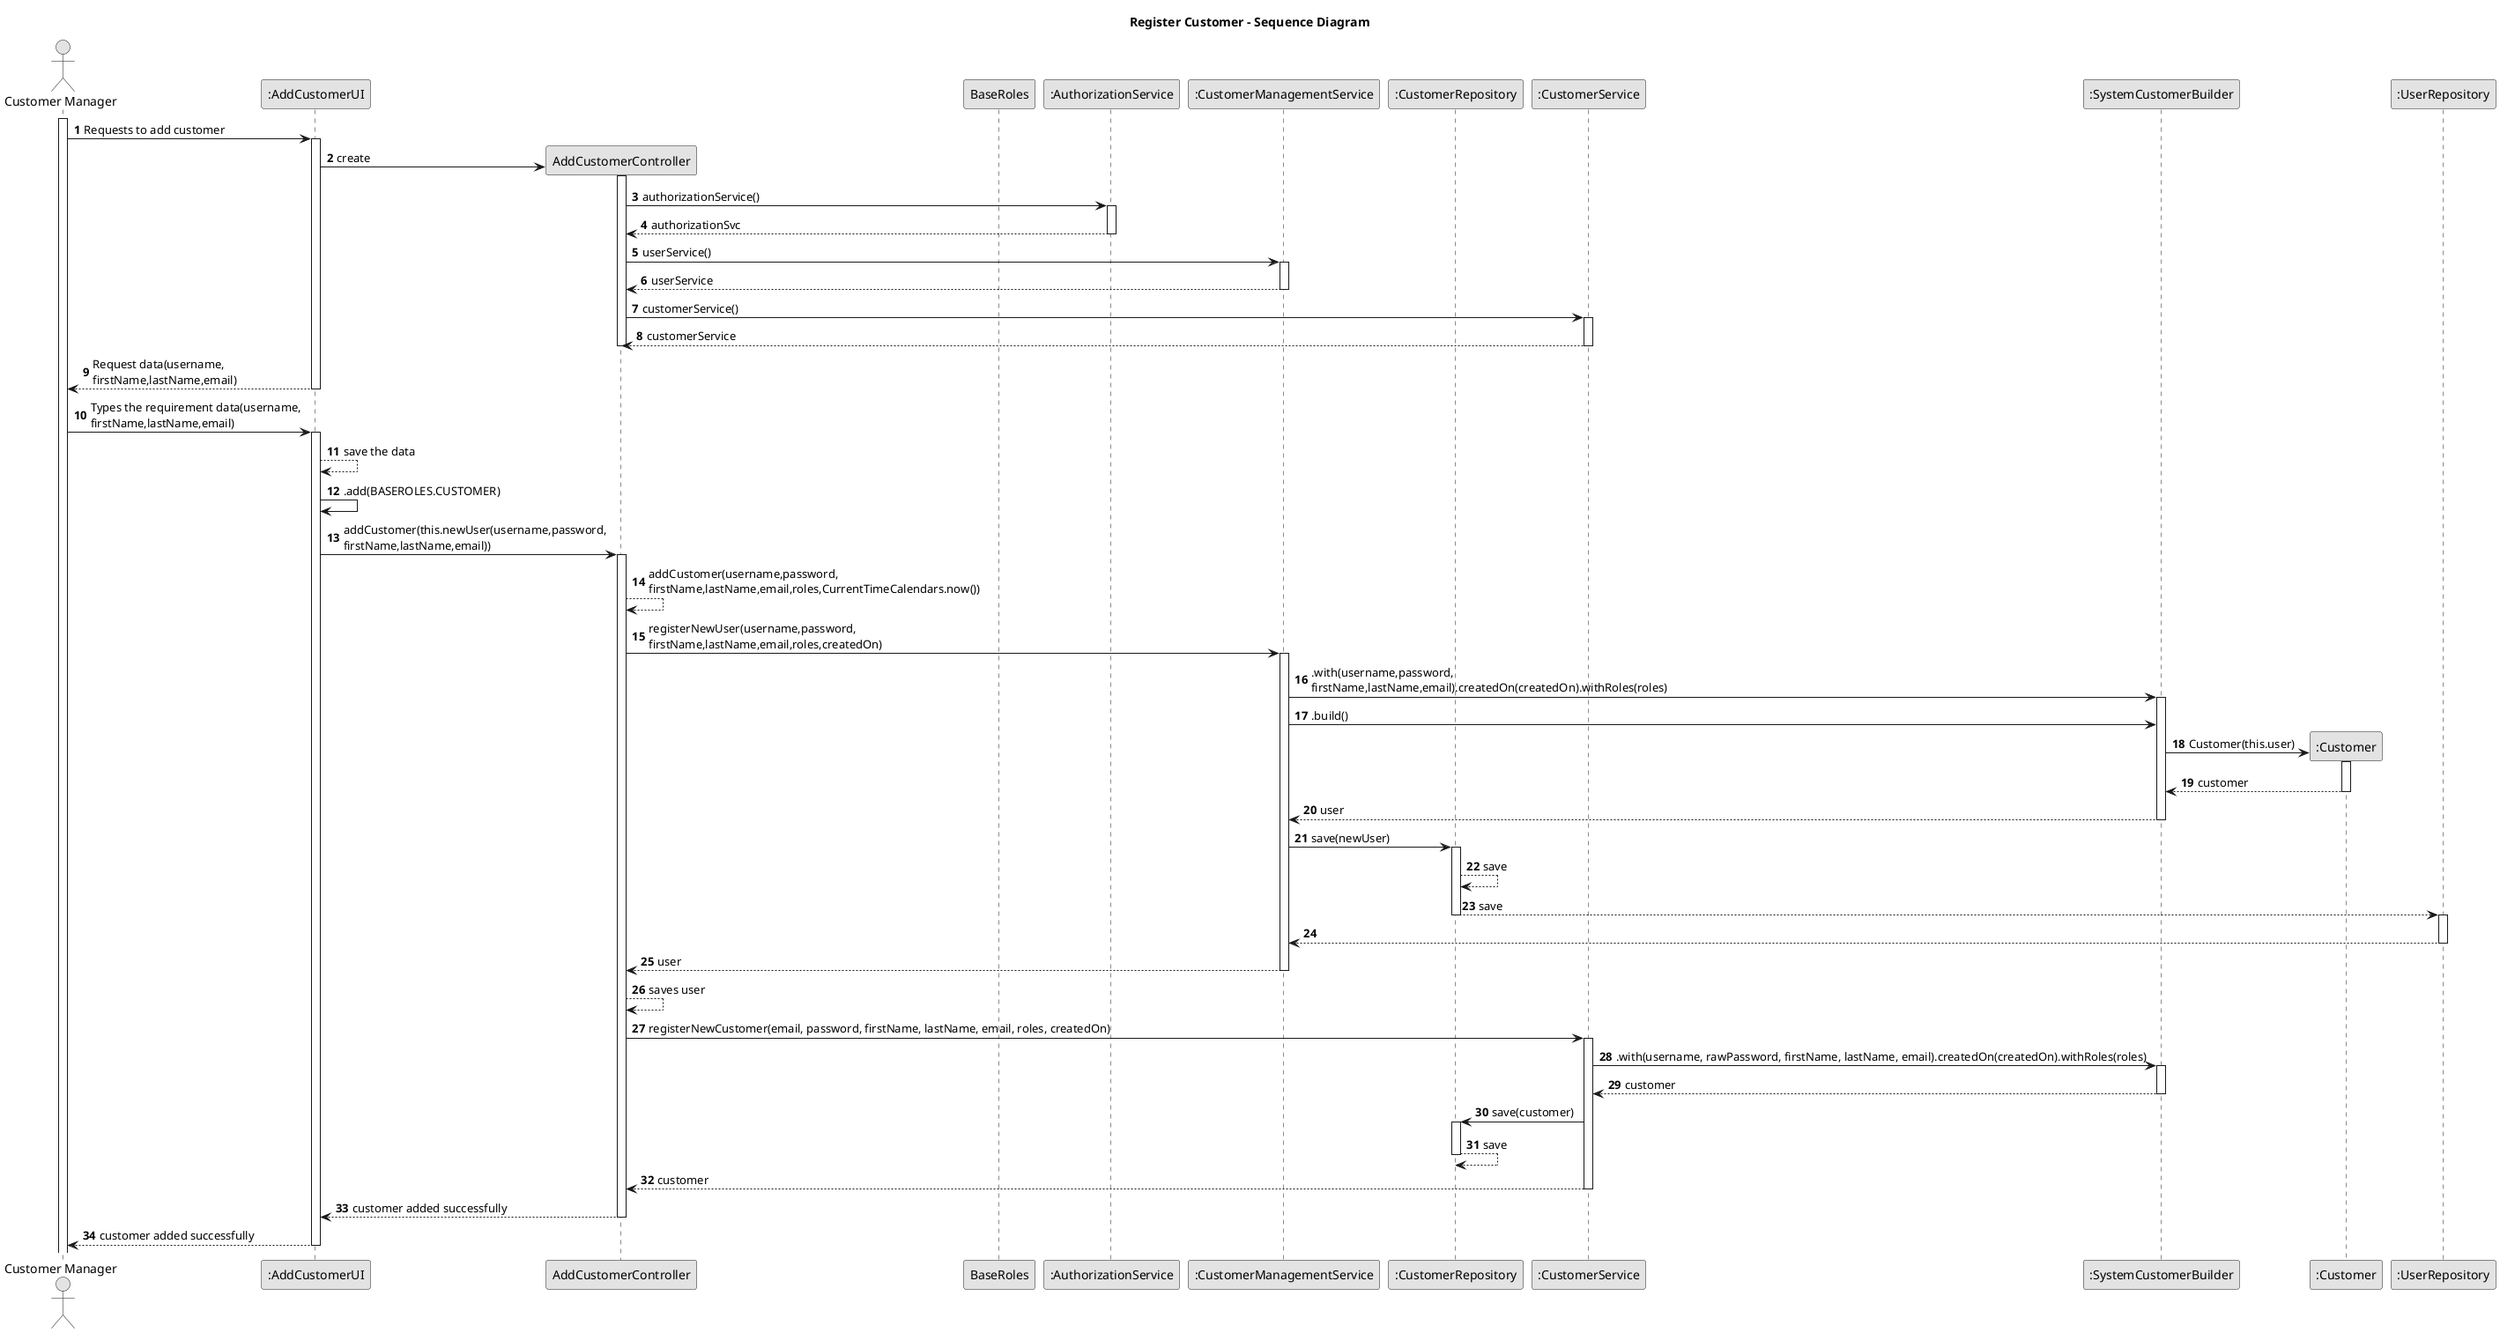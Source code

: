 @startuml
'https://plantuml.com/use-case-diagram
skinparam monochrome true
skinparam packageStyle rectangle
skinparam shadowing false
autonumber

title Register Customer - Sequence Diagram


actor "Customer Manager" as CM
participant ":AddCustomerUI" as UI
participant "AddCustomerController" as Controller
participant "BaseRoles" as role
participant ":AuthorizationService" as auth
participant ":CustomerManagementService" as customerSvc
participant ":SystemCustomerBuilder" as builder
participant ":CustomerRepository" as cstmrRepo
participant ":CustomerService" as service
participant ":CustomerBuilder" as builder
participant ":Customer" as cstmr
participant ":UserRepository" as userRepo


activate CM
    CM -> UI: Requests to add customer
    activate UI
        UI -> Controller **: create
        activate Controller
        Controller -> auth: authorizationService()
        activate auth
            auth --> Controller : authorizationSvc
        deactivate auth
        Controller -> customerSvc: userService()
        activate customerSvc
            customerSvc --> Controller: userService
        deactivate customerSvc
        Controller -> service: customerService()
        activate service
            service --> Controller: customerService
        deactivate service
        deactivate Controller
    UI --> CM: Request data(username,\nfirstName,lastName,email)
    deactivate UI
    CM -> UI: Types the requirement data(username,\nfirstName,lastName,email)
    activate UI
    UI --> UI: save the data
       UI -> UI: .add(BASEROLES.CUSTOMER)
         UI -> Controller: addCustomer(this.newUser(username,password,\nfirstName,lastName,email))
         activate Controller
            Controller --> Controller: addCustomer(username,password,\nfirstName,lastName,email,roles,CurrentTimeCalendars.now())

            Controller -> customerSvc: registerNewUser(username,password,\nfirstName,lastName,email,roles,createdOn)
            activate customerSvc
            customerSvc -> builder: .with(username,password,\nfirstName,lastName,email).createdOn(createdOn).withRoles(roles)
            activate builder
            customerSvc -> builder: .build()
            builder -> cstmr**: Customer(this.user)
                                      activate cstmr
                                        cstmr-->builder: customer
                                        deactivate cstmr
            builder --> customerSvc: user
            deactivate builder
            customerSvc -> cstmrRepo: save(newUser)
            activate cstmrRepo
            cstmrRepo-->cstmrRepo: save
cstmrRepo--> userRepo : save
deactivate cstmrRepo
            activate userRepo
userRepo --> customerSvc
deactivate userRepo
            customerSvc--> Controller: user
             deactivate cstmrRepo
            deactivate customerSvc

            Controller --> Controller: saves user
           Controller -> service: registerNewCustomer(email, password, firstName, lastName, email, roles, createdOn)
                       activate service
                       service -> builder: .with(username, rawPassword, firstName, lastName, email).createdOn(createdOn).withRoles(roles)
                       activate builder

                       builder --> service: customer
                       deactivate builder
                       service -> cstmrRepo: save(customer)
                       activate cstmrRepo
                       cstmrRepo-->cstmrRepo: save
                       deactivate cstmrRepo
                       service--> Controller: customer
                       deactivate service
            Controller --> UI: customer added successfully
            deactivate Controller
            UI --> CM: customer added successfully
    deactivate UI

     @enduml